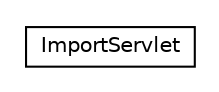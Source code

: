 #!/usr/local/bin/dot
#
# Class diagram 
# Generated by UMLGraph version R5_6-24-gf6e263 (http://www.umlgraph.org/)
#

digraph G {
	edge [fontname="Helvetica",fontsize=10,labelfontname="Helvetica",labelfontsize=10];
	node [fontname="Helvetica",fontsize=10,shape=plaintext];
	nodesep=0.25;
	ranksep=0.5;
	// net.trajano.doxdb.servlet.ImportServlet
	c279 [label=<<table title="net.trajano.doxdb.servlet.ImportServlet" border="0" cellborder="1" cellspacing="0" cellpadding="2" port="p" href="./ImportServlet.html">
		<tr><td><table border="0" cellspacing="0" cellpadding="1">
<tr><td align="center" balign="center"> ImportServlet </td></tr>
		</table></td></tr>
		</table>>, URL="./ImportServlet.html", fontname="Helvetica", fontcolor="black", fontsize=10.0];
}

